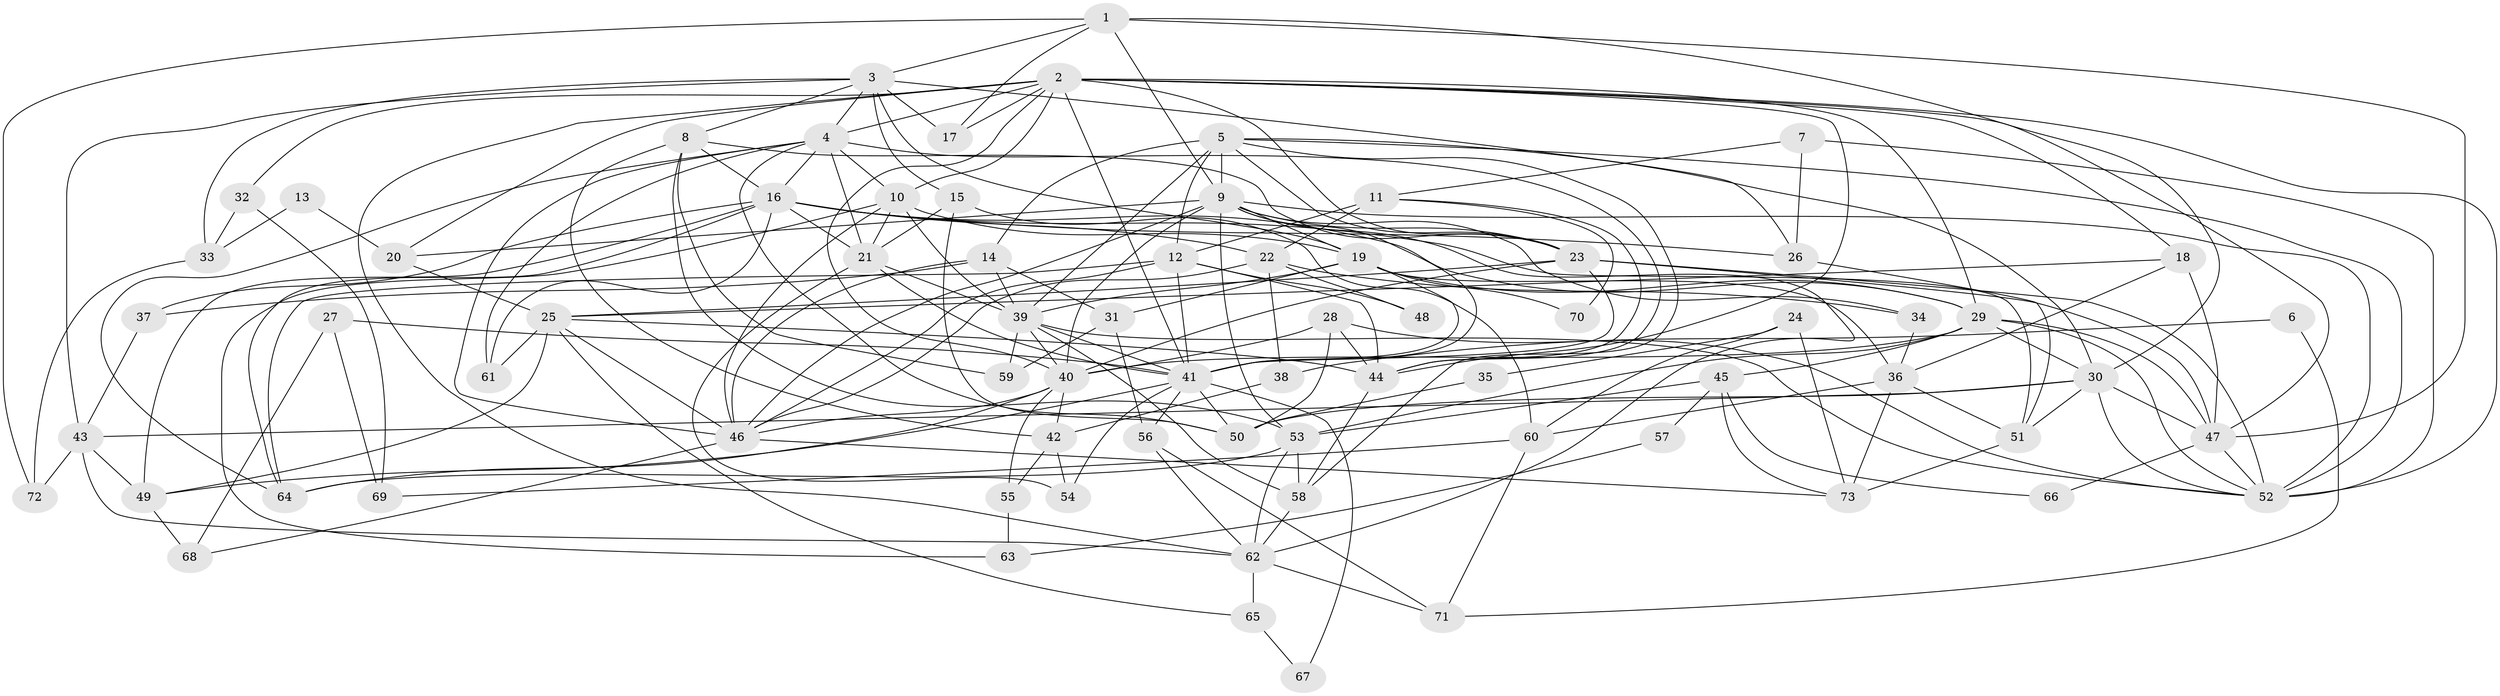 // original degree distribution, {6: 0.10344827586206896, 5: 0.2482758620689655, 4: 0.2, 2: 0.1310344827586207, 3: 0.2896551724137931, 7: 0.020689655172413793, 9: 0.006896551724137931}
// Generated by graph-tools (version 1.1) at 2025/36/03/09/25 02:36:19]
// undirected, 73 vertices, 200 edges
graph export_dot {
graph [start="1"]
  node [color=gray90,style=filled];
  1;
  2;
  3;
  4;
  5;
  6;
  7;
  8;
  9;
  10;
  11;
  12;
  13;
  14;
  15;
  16;
  17;
  18;
  19;
  20;
  21;
  22;
  23;
  24;
  25;
  26;
  27;
  28;
  29;
  30;
  31;
  32;
  33;
  34;
  35;
  36;
  37;
  38;
  39;
  40;
  41;
  42;
  43;
  44;
  45;
  46;
  47;
  48;
  49;
  50;
  51;
  52;
  53;
  54;
  55;
  56;
  57;
  58;
  59;
  60;
  61;
  62;
  63;
  64;
  65;
  66;
  67;
  68;
  69;
  70;
  71;
  72;
  73;
  1 -- 3 [weight=1.0];
  1 -- 9 [weight=1.0];
  1 -- 17 [weight=1.0];
  1 -- 30 [weight=1.0];
  1 -- 47 [weight=1.0];
  1 -- 72 [weight=1.0];
  2 -- 4 [weight=1.0];
  2 -- 10 [weight=1.0];
  2 -- 17 [weight=1.0];
  2 -- 18 [weight=1.0];
  2 -- 20 [weight=1.0];
  2 -- 23 [weight=1.0];
  2 -- 29 [weight=2.0];
  2 -- 32 [weight=1.0];
  2 -- 40 [weight=1.0];
  2 -- 41 [weight=1.0];
  2 -- 44 [weight=1.0];
  2 -- 47 [weight=1.0];
  2 -- 52 [weight=1.0];
  2 -- 62 [weight=1.0];
  3 -- 4 [weight=1.0];
  3 -- 8 [weight=1.0];
  3 -- 15 [weight=1.0];
  3 -- 17 [weight=1.0];
  3 -- 19 [weight=1.0];
  3 -- 26 [weight=1.0];
  3 -- 33 [weight=1.0];
  3 -- 43 [weight=1.0];
  4 -- 10 [weight=1.0];
  4 -- 16 [weight=1.0];
  4 -- 21 [weight=3.0];
  4 -- 44 [weight=1.0];
  4 -- 46 [weight=1.0];
  4 -- 50 [weight=1.0];
  4 -- 61 [weight=1.0];
  4 -- 64 [weight=1.0];
  5 -- 9 [weight=2.0];
  5 -- 12 [weight=1.0];
  5 -- 14 [weight=1.0];
  5 -- 23 [weight=1.0];
  5 -- 30 [weight=1.0];
  5 -- 39 [weight=1.0];
  5 -- 52 [weight=1.0];
  5 -- 58 [weight=1.0];
  6 -- 38 [weight=1.0];
  6 -- 71 [weight=1.0];
  7 -- 11 [weight=1.0];
  7 -- 26 [weight=1.0];
  7 -- 52 [weight=1.0];
  8 -- 16 [weight=1.0];
  8 -- 23 [weight=1.0];
  8 -- 42 [weight=1.0];
  8 -- 53 [weight=1.0];
  8 -- 59 [weight=1.0];
  9 -- 19 [weight=2.0];
  9 -- 20 [weight=1.0];
  9 -- 23 [weight=1.0];
  9 -- 34 [weight=1.0];
  9 -- 40 [weight=4.0];
  9 -- 41 [weight=1.0];
  9 -- 46 [weight=1.0];
  9 -- 52 [weight=1.0];
  9 -- 53 [weight=1.0];
  9 -- 62 [weight=1.0];
  10 -- 19 [weight=1.0];
  10 -- 21 [weight=1.0];
  10 -- 39 [weight=1.0];
  10 -- 46 [weight=1.0];
  10 -- 63 [weight=1.0];
  11 -- 12 [weight=3.0];
  11 -- 22 [weight=1.0];
  11 -- 44 [weight=1.0];
  11 -- 70 [weight=1.0];
  12 -- 41 [weight=1.0];
  12 -- 44 [weight=1.0];
  12 -- 46 [weight=1.0];
  12 -- 48 [weight=1.0];
  12 -- 64 [weight=1.0];
  13 -- 20 [weight=1.0];
  13 -- 33 [weight=1.0];
  14 -- 31 [weight=1.0];
  14 -- 37 [weight=1.0];
  14 -- 39 [weight=1.0];
  14 -- 46 [weight=1.0];
  15 -- 21 [weight=1.0];
  15 -- 50 [weight=1.0];
  15 -- 60 [weight=1.0];
  16 -- 21 [weight=1.0];
  16 -- 22 [weight=1.0];
  16 -- 26 [weight=1.0];
  16 -- 29 [weight=1.0];
  16 -- 37 [weight=1.0];
  16 -- 49 [weight=1.0];
  16 -- 51 [weight=1.0];
  16 -- 61 [weight=1.0];
  16 -- 64 [weight=1.0];
  18 -- 25 [weight=1.0];
  18 -- 36 [weight=1.0];
  18 -- 47 [weight=1.0];
  19 -- 29 [weight=1.0];
  19 -- 31 [weight=1.0];
  19 -- 36 [weight=1.0];
  19 -- 39 [weight=2.0];
  19 -- 41 [weight=1.0];
  19 -- 70 [weight=1.0];
  20 -- 25 [weight=1.0];
  21 -- 39 [weight=1.0];
  21 -- 41 [weight=1.0];
  21 -- 54 [weight=2.0];
  22 -- 34 [weight=1.0];
  22 -- 38 [weight=1.0];
  22 -- 46 [weight=1.0];
  22 -- 48 [weight=1.0];
  23 -- 25 [weight=1.0];
  23 -- 40 [weight=1.0];
  23 -- 41 [weight=1.0];
  23 -- 47 [weight=1.0];
  23 -- 52 [weight=1.0];
  24 -- 35 [weight=1.0];
  24 -- 60 [weight=1.0];
  24 -- 73 [weight=1.0];
  25 -- 44 [weight=1.0];
  25 -- 46 [weight=1.0];
  25 -- 49 [weight=2.0];
  25 -- 61 [weight=1.0];
  25 -- 65 [weight=1.0];
  26 -- 51 [weight=1.0];
  27 -- 41 [weight=1.0];
  27 -- 68 [weight=1.0];
  27 -- 69 [weight=1.0];
  28 -- 40 [weight=1.0];
  28 -- 44 [weight=1.0];
  28 -- 50 [weight=1.0];
  28 -- 52 [weight=1.0];
  29 -- 30 [weight=1.0];
  29 -- 40 [weight=1.0];
  29 -- 45 [weight=1.0];
  29 -- 47 [weight=1.0];
  29 -- 52 [weight=1.0];
  29 -- 53 [weight=1.0];
  30 -- 43 [weight=1.0];
  30 -- 47 [weight=1.0];
  30 -- 50 [weight=1.0];
  30 -- 51 [weight=1.0];
  30 -- 52 [weight=1.0];
  31 -- 56 [weight=1.0];
  31 -- 59 [weight=1.0];
  32 -- 33 [weight=1.0];
  32 -- 69 [weight=1.0];
  33 -- 72 [weight=1.0];
  34 -- 36 [weight=1.0];
  35 -- 50 [weight=1.0];
  36 -- 51 [weight=1.0];
  36 -- 60 [weight=1.0];
  36 -- 73 [weight=1.0];
  37 -- 43 [weight=1.0];
  38 -- 42 [weight=1.0];
  39 -- 40 [weight=1.0];
  39 -- 41 [weight=1.0];
  39 -- 52 [weight=1.0];
  39 -- 58 [weight=1.0];
  39 -- 59 [weight=1.0];
  40 -- 42 [weight=1.0];
  40 -- 46 [weight=1.0];
  40 -- 55 [weight=2.0];
  40 -- 64 [weight=1.0];
  41 -- 49 [weight=1.0];
  41 -- 50 [weight=1.0];
  41 -- 54 [weight=1.0];
  41 -- 56 [weight=1.0];
  41 -- 67 [weight=1.0];
  42 -- 54 [weight=1.0];
  42 -- 55 [weight=1.0];
  43 -- 49 [weight=1.0];
  43 -- 62 [weight=1.0];
  43 -- 72 [weight=1.0];
  44 -- 58 [weight=1.0];
  45 -- 53 [weight=1.0];
  45 -- 57 [weight=1.0];
  45 -- 66 [weight=1.0];
  45 -- 73 [weight=1.0];
  46 -- 68 [weight=1.0];
  46 -- 73 [weight=1.0];
  47 -- 52 [weight=1.0];
  47 -- 66 [weight=1.0];
  49 -- 68 [weight=1.0];
  51 -- 73 [weight=1.0];
  53 -- 58 [weight=1.0];
  53 -- 62 [weight=1.0];
  53 -- 64 [weight=1.0];
  55 -- 63 [weight=1.0];
  56 -- 62 [weight=1.0];
  56 -- 71 [weight=1.0];
  57 -- 63 [weight=1.0];
  58 -- 62 [weight=1.0];
  60 -- 69 [weight=1.0];
  60 -- 71 [weight=1.0];
  62 -- 65 [weight=1.0];
  62 -- 71 [weight=1.0];
  65 -- 67 [weight=1.0];
}
